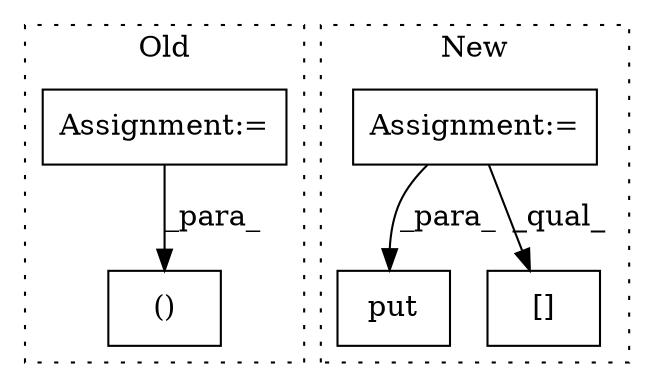 digraph G {
subgraph cluster0 {
1 [label="()" a="106" s="48932" l="27" shape="box"];
3 [label="Assignment:=" a="7" s="48891" l="1" shape="box"];
label = "Old";
style="dotted";
}
subgraph cluster1 {
2 [label="put" a="32" s="49156,49169" l="4,1" shape="box"];
4 [label="Assignment:=" a="7" s="48887" l="1" shape="box"];
5 [label="[]" a="2" s="48934,48957" l="10,1" shape="box"];
label = "New";
style="dotted";
}
3 -> 1 [label="_para_"];
4 -> 5 [label="_qual_"];
4 -> 2 [label="_para_"];
}